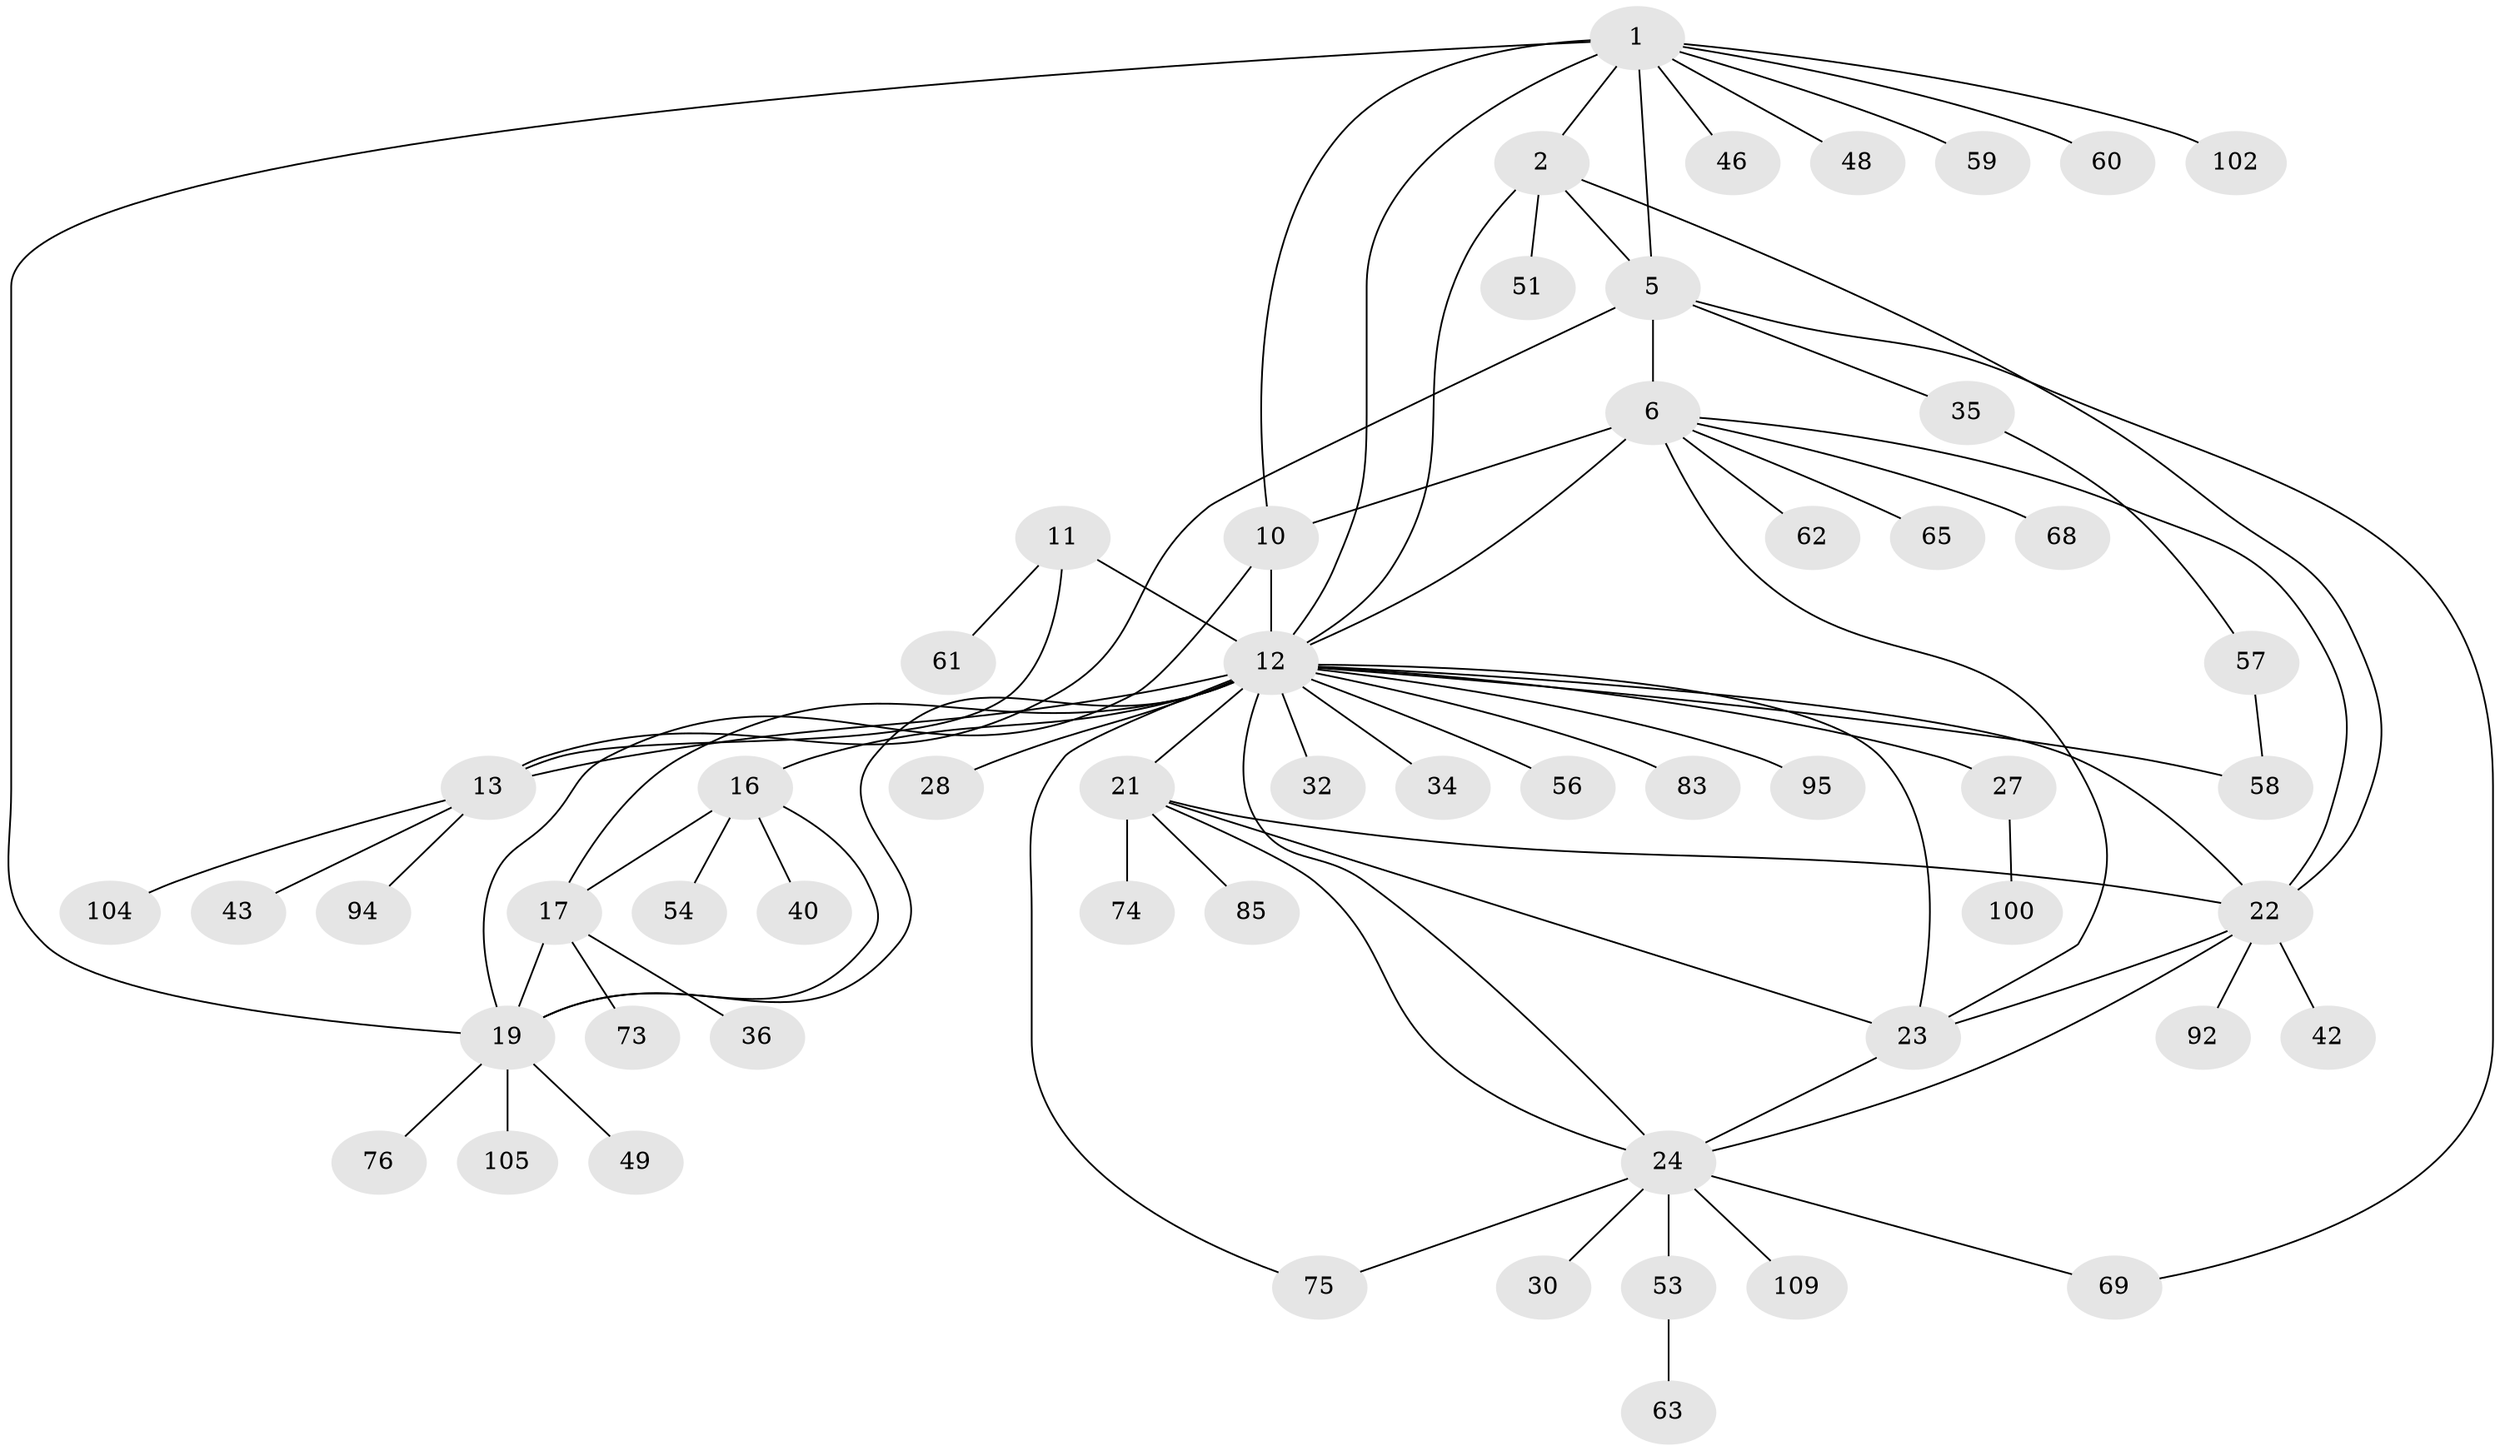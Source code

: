 // original degree distribution, {7: 0.02654867256637168, 8: 0.02654867256637168, 6: 0.05309734513274336, 9: 0.05309734513274336, 12: 0.017699115044247787, 5: 0.017699115044247787, 10: 0.008849557522123894, 4: 0.017699115044247787, 11: 0.008849557522123894, 1: 0.5398230088495575, 2: 0.20353982300884957, 3: 0.02654867256637168}
// Generated by graph-tools (version 1.1) at 2025/16/03/09/25 04:16:03]
// undirected, 56 vertices, 79 edges
graph export_dot {
graph [start="1"]
  node [color=gray90,style=filled];
  1 [super="+4+39+3"];
  2;
  5 [super="+88+33"];
  6 [super="+8+7+93+90+9"];
  10 [super="+96+37"];
  11 [super="+87"];
  12 [super="+14+15+20"];
  13 [super="+64+29"];
  16 [super="+18"];
  17 [super="+44+41+47+66"];
  19;
  21;
  22 [super="+50"];
  23 [super="+26+72"];
  24;
  27;
  28;
  30;
  32;
  34;
  35 [super="+38+98"];
  36 [super="+55"];
  40;
  42;
  43;
  46;
  48;
  49;
  51;
  53 [super="+113"];
  54;
  56;
  57;
  58 [super="+67"];
  59;
  60 [super="+82"];
  61;
  62;
  63;
  65;
  68;
  69;
  73;
  74;
  75 [super="+80"];
  76;
  83;
  85;
  92 [super="+110"];
  94 [super="+108"];
  95;
  100;
  102;
  104;
  105;
  109;
  1 -- 2 [weight=3];
  1 -- 5 [weight=3];
  1 -- 60;
  1 -- 102;
  1 -- 19;
  1 -- 46;
  1 -- 48;
  1 -- 10;
  1 -- 59;
  1 -- 12;
  2 -- 5;
  2 -- 22;
  2 -- 51;
  2 -- 12;
  5 -- 13;
  5 -- 35;
  5 -- 69;
  5 -- 6;
  6 -- 10 [weight=4];
  6 -- 12;
  6 -- 23;
  6 -- 62;
  6 -- 68;
  6 -- 65;
  6 -- 22;
  10 -- 19;
  10 -- 12 [weight=2];
  11 -- 12 [weight=3];
  11 -- 13;
  11 -- 61;
  12 -- 13 [weight=3];
  12 -- 75;
  12 -- 21;
  12 -- 22;
  12 -- 23 [weight=2];
  12 -- 24;
  12 -- 28;
  12 -- 32;
  12 -- 34;
  12 -- 16 [weight=2];
  12 -- 17;
  12 -- 19;
  12 -- 83;
  12 -- 56;
  12 -- 27;
  12 -- 95;
  12 -- 58;
  13 -- 43;
  13 -- 94;
  13 -- 104;
  16 -- 17 [weight=2];
  16 -- 19 [weight=2];
  16 -- 40;
  16 -- 54;
  17 -- 19;
  17 -- 36;
  17 -- 73;
  19 -- 49;
  19 -- 76;
  19 -- 105;
  21 -- 22;
  21 -- 23;
  21 -- 24;
  21 -- 74;
  21 -- 85;
  22 -- 23;
  22 -- 24;
  22 -- 42;
  22 -- 92;
  23 -- 24;
  24 -- 30;
  24 -- 53;
  24 -- 69;
  24 -- 75;
  24 -- 109;
  27 -- 100;
  35 -- 57;
  53 -- 63;
  57 -- 58;
}
